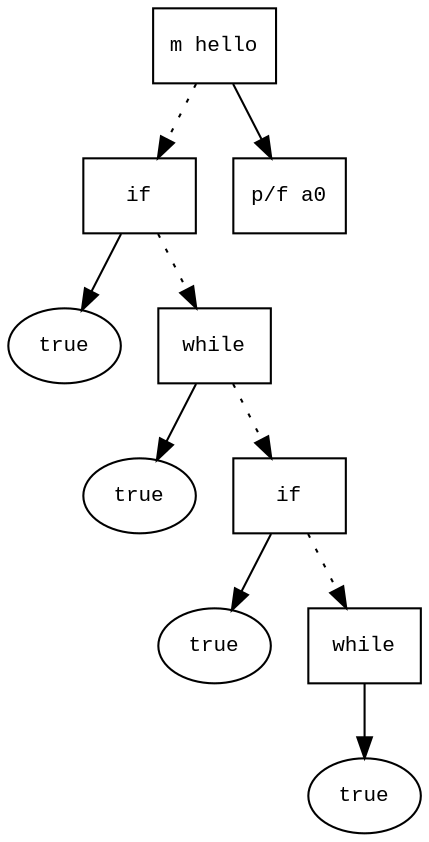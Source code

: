 digraph AST {
  graph [fontname="Times New Roman",fontsize=10];
  node  [fontname="Courier New",fontsize=10];
  edge  [fontname="Times New Roman",fontsize=10];

  node0 [label="m hello",shape=box];
  node3 [label="if",shape=box];
  node2 [label="true",shape=ellipse];
  node3->node2;
  node0 -> node3 [style=dotted];
  node5 [label="while",shape=box];
  node4 [label="true",shape=ellipse];
  node5->node4;
  node3 -> node5 [style=dotted];
  node7 [label="if",shape=box];
  node6 [label="true",shape=ellipse];
  node7->node6;
  node5 -> node7 [style=dotted];
  node9 [label="while",shape=box];
  node8 [label="true",shape=ellipse];
  node9->node8;
  node7 -> node9 [style=dotted];
  node1 [label="p/f a0",shape=box];
  node0 -> node1;
}

